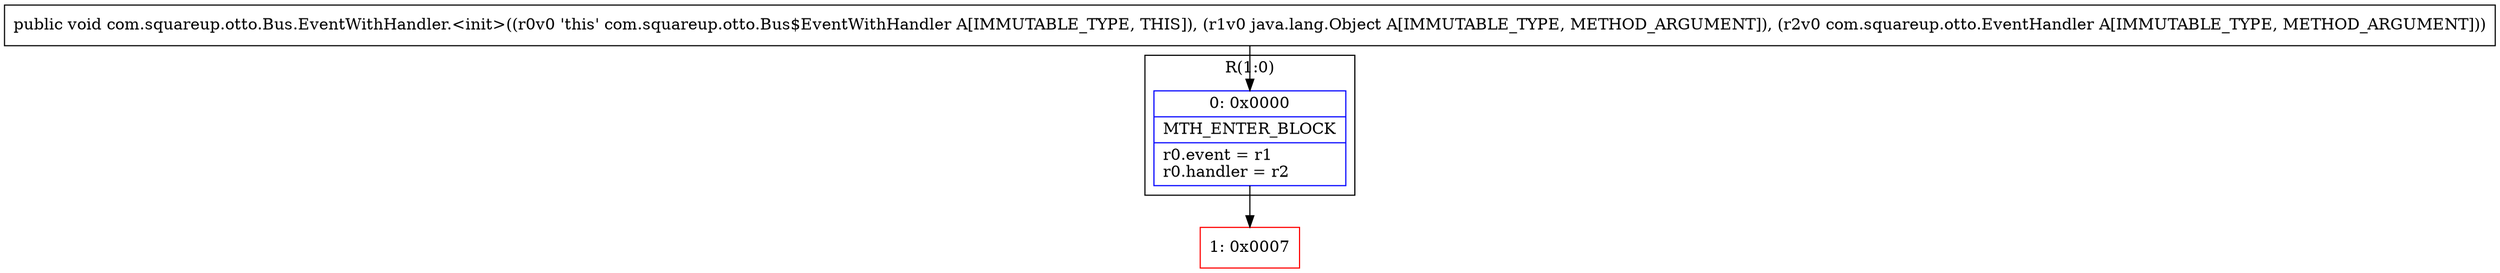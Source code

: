 digraph "CFG forcom.squareup.otto.Bus.EventWithHandler.\<init\>(Ljava\/lang\/Object;Lcom\/squareup\/otto\/EventHandler;)V" {
subgraph cluster_Region_1249119293 {
label = "R(1:0)";
node [shape=record,color=blue];
Node_0 [shape=record,label="{0\:\ 0x0000|MTH_ENTER_BLOCK\l|r0.event = r1\lr0.handler = r2\l}"];
}
Node_1 [shape=record,color=red,label="{1\:\ 0x0007}"];
MethodNode[shape=record,label="{public void com.squareup.otto.Bus.EventWithHandler.\<init\>((r0v0 'this' com.squareup.otto.Bus$EventWithHandler A[IMMUTABLE_TYPE, THIS]), (r1v0 java.lang.Object A[IMMUTABLE_TYPE, METHOD_ARGUMENT]), (r2v0 com.squareup.otto.EventHandler A[IMMUTABLE_TYPE, METHOD_ARGUMENT])) }"];
MethodNode -> Node_0;
Node_0 -> Node_1;
}


